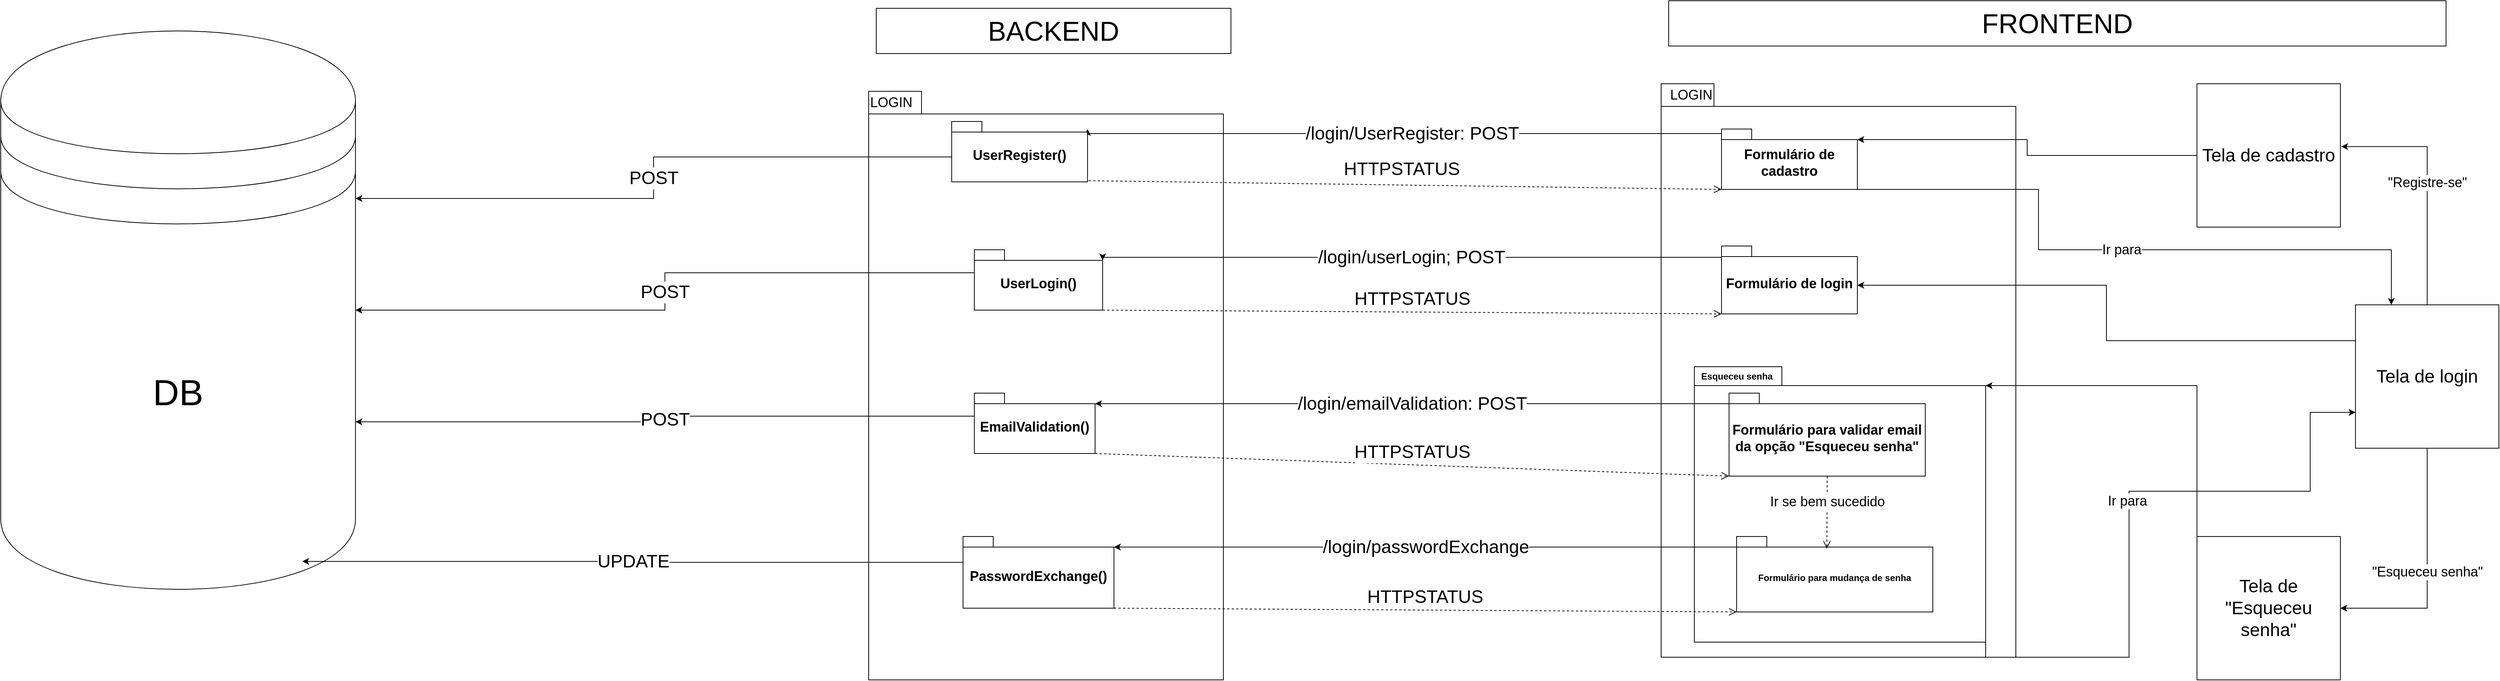 <mxfile version="24.0.6" type="github">
  <diagram name="Page-1" id="b5b7bab2-c9e2-2cf4-8b2a-24fd1a2a6d21">
    <mxGraphModel dx="3204" dy="1483" grid="1" gridSize="10" guides="1" tooltips="1" connect="1" arrows="1" fold="1" page="1" pageScale="1" pageWidth="827" pageHeight="1169" background="none" math="0" shadow="0">
      <root>
        <mxCell id="0" />
        <mxCell id="1" parent="0" />
        <mxCell id="28QVhBkN_ToioN5ZWOhv-20" value="" style="shape=folder;fontStyle=1;spacingTop=10;tabWidth=70;tabHeight=30;tabPosition=left;html=1;whiteSpace=wrap;" vertex="1" parent="1">
          <mxGeometry x="1610" y="240" width="470" height="760" as="geometry" />
        </mxCell>
        <mxCell id="28QVhBkN_ToioN5ZWOhv-70" value="&lt;font style=&quot;font-size: 18px;&quot;&gt;Ir para&amp;nbsp;&lt;/font&gt;" style="edgeStyle=orthogonalEdgeStyle;rounded=0;orthogonalLoop=1;jettySize=auto;html=1;exitX=0;exitY=0;exitDx=386;exitDy=365;exitPerimeter=0;entryX=0;entryY=0.75;entryDx=0;entryDy=0;" edge="1" parent="1" source="28QVhBkN_ToioN5ZWOhv-60" target="28QVhBkN_ToioN5ZWOhv-52">
          <mxGeometry relative="1" as="geometry">
            <Array as="points">
              <mxPoint x="2040" y="1000" />
              <mxPoint x="2230" y="1000" />
              <mxPoint x="2230" y="780" />
              <mxPoint x="2470" y="780" />
              <mxPoint x="2470" y="676" />
            </Array>
          </mxGeometry>
        </mxCell>
        <mxCell id="28QVhBkN_ToioN5ZWOhv-60" value="" style="shape=folder;fontStyle=1;spacingTop=10;tabWidth=116;tabHeight=25;tabPosition=left;html=1;whiteSpace=wrap;" vertex="1" parent="1">
          <mxGeometry x="1654" y="615" width="386" height="365" as="geometry" />
        </mxCell>
        <mxCell id="28QVhBkN_ToioN5ZWOhv-12" value="" style="shape=folder;fontStyle=1;spacingTop=10;tabWidth=70;tabHeight=30;tabPosition=left;html=1;whiteSpace=wrap;verticalAlign=middle;" vertex="1" parent="1">
          <mxGeometry x="560" y="250" width="470" height="780" as="geometry" />
        </mxCell>
        <mxCell id="28QVhBkN_ToioN5ZWOhv-4" value="&lt;font style=&quot;font-size: 48px;&quot;&gt;DB&lt;/font&gt;&lt;div&gt;&lt;br&gt;&lt;/div&gt;" style="shape=datastore;whiteSpace=wrap;html=1;" vertex="1" parent="1">
          <mxGeometry x="-590" y="170" width="470" height="740" as="geometry" />
        </mxCell>
        <mxCell id="28QVhBkN_ToioN5ZWOhv-9" value="&lt;span style=&quot;font-size: 36px;&quot;&gt;BACKEND&lt;/span&gt;" style="rounded=0;whiteSpace=wrap;html=1;" vertex="1" parent="1">
          <mxGeometry x="570" y="140" width="470" height="60" as="geometry" />
        </mxCell>
        <mxCell id="28QVhBkN_ToioN5ZWOhv-11" value="&lt;font style=&quot;font-size: 36px;&quot;&gt;FRONTEND&lt;/font&gt;&lt;span style=&quot;color: rgba(0, 0, 0, 0); font-family: monospace; font-size: 0px; text-align: start; text-wrap: nowrap;&quot;&gt;%3CmxGraphModel%3E%3Croot%3E%3CmxCell%20id%3D%220%22%2F%3E%3CmxCell%20id%3D%221%22%20parent%3D%220%22%2F%3E%3CmxCell%20id%3D%222%22%20value%3D%22%22%20style%3D%22endArrow%3Dnone%3Bhtml%3D1%3Brounded%3D0%3BentryX%3D0.322%3BentryY%3D0.021%3BentryDx%3D0%3BentryDy%3D0%3BentryPerimeter%3D0%3BexitX%3D0.323%3BexitY%3D1.006%3BexitDx%3D0%3BexitDy%3D0%3BexitPerimeter%3D0%3B%22%20edge%3D%221%22%20parent%3D%221%22%3E%3CmxGeometry%20width%3D%2250%22%20height%3D%2250%22%20relative%3D%221%22%20as%3D%22geometry%22%3E%3CmxPoint%20x%3D%22581.45%22%20y%3D%221060.4%22%20as%3D%22sourcePoint%22%2F%3E%3CmxPoint%20x%3D%22580.3%22%20y%3D%22134.5%22%20as%3D%22targetPoint%22%2F%3E%3CArray%20as%3D%22points%22%3E%3CmxPoint%20x%3D%22580%22%20y%3D%22594.76%22%2F%3E%3C%2FArray%3E%3C%2FmxGeometry%3E%3C%2FmxCell%3E%3C%2Froot%3E%3C%2FmxGraphModel%3E&lt;/span&gt;" style="rounded=0;whiteSpace=wrap;html=1;" vertex="1" parent="1">
          <mxGeometry x="1620" y="130" width="1030" height="60" as="geometry" />
        </mxCell>
        <mxCell id="28QVhBkN_ToioN5ZWOhv-14" value="&lt;font style=&quot;font-size: 18px;&quot;&gt;LOGIN&lt;/font&gt;" style="text;html=1;align=center;verticalAlign=middle;whiteSpace=wrap;rounded=0;" vertex="1" parent="1">
          <mxGeometry x="560" y="250" width="60" height="30" as="geometry" />
        </mxCell>
        <mxCell id="28QVhBkN_ToioN5ZWOhv-26" value="&lt;font style=&quot;font-size: 24px;&quot;&gt;POST&lt;/font&gt;" style="edgeStyle=orthogonalEdgeStyle;rounded=0;orthogonalLoop=1;jettySize=auto;html=1;exitX=0;exitY=0;exitDx=0;exitDy=47;exitPerimeter=0;entryX=1;entryY=0.3;entryDx=0;entryDy=0;" edge="1" parent="1" source="28QVhBkN_ToioN5ZWOhv-16" target="28QVhBkN_ToioN5ZWOhv-4">
          <mxGeometry relative="1" as="geometry" />
        </mxCell>
        <mxCell id="28QVhBkN_ToioN5ZWOhv-39" value="&lt;font style=&quot;font-size: 24px;&quot;&gt;POST&lt;/font&gt;" style="edgeStyle=orthogonalEdgeStyle;rounded=0;orthogonalLoop=1;jettySize=auto;html=1;exitX=0;exitY=0;exitDx=0;exitDy=30.5;exitPerimeter=0;entryX=1;entryY=0.5;entryDx=0;entryDy=0;" edge="1" parent="1" source="28QVhBkN_ToioN5ZWOhv-17" target="28QVhBkN_ToioN5ZWOhv-4">
          <mxGeometry relative="1" as="geometry" />
        </mxCell>
        <mxCell id="28QVhBkN_ToioN5ZWOhv-17" value="&lt;font style=&quot;font-size: 18px;&quot;&gt;UserLogin()&lt;/font&gt;" style="shape=folder;fontStyle=1;spacingTop=10;tabWidth=40;tabHeight=14;tabPosition=left;html=1;whiteSpace=wrap;" vertex="1" parent="1">
          <mxGeometry x="700" y="460" width="170" height="80" as="geometry" />
        </mxCell>
        <mxCell id="28QVhBkN_ToioN5ZWOhv-18" value="&lt;span style=&quot;font-size: 18px;&quot;&gt;EmailValidation()&lt;/span&gt;" style="shape=folder;fontStyle=1;spacingTop=10;tabWidth=40;tabHeight=14;tabPosition=left;html=1;whiteSpace=wrap;" vertex="1" parent="1">
          <mxGeometry x="700" y="650" width="160" height="80" as="geometry" />
        </mxCell>
        <mxCell id="28QVhBkN_ToioN5ZWOhv-48" value="&lt;font style=&quot;font-size: 24px;&quot;&gt;UPDATE&lt;/font&gt;" style="edgeStyle=orthogonalEdgeStyle;rounded=0;orthogonalLoop=1;jettySize=auto;html=1;exitX=0;exitY=0;exitDx=0;exitDy=34.25;exitPerimeter=0;entryX=0.85;entryY=0.95;entryDx=0;entryDy=0;entryPerimeter=0;" edge="1" parent="1" source="28QVhBkN_ToioN5ZWOhv-19" target="28QVhBkN_ToioN5ZWOhv-4">
          <mxGeometry relative="1" as="geometry" />
        </mxCell>
        <mxCell id="28QVhBkN_ToioN5ZWOhv-19" value="&lt;font style=&quot;font-size: 18px;&quot;&gt;PasswordExchange()&lt;/font&gt;" style="shape=folder;fontStyle=1;spacingTop=10;tabWidth=40;tabHeight=14;tabPosition=left;html=1;whiteSpace=wrap;" vertex="1" parent="1">
          <mxGeometry x="685" y="840" width="200" height="95" as="geometry" />
        </mxCell>
        <mxCell id="28QVhBkN_ToioN5ZWOhv-21" value="&lt;font style=&quot;font-size: 18px;&quot;&gt;LOGIN&lt;/font&gt;" style="text;html=1;align=center;verticalAlign=middle;whiteSpace=wrap;rounded=0;" vertex="1" parent="1">
          <mxGeometry x="1620" y="240" width="60" height="30" as="geometry" />
        </mxCell>
        <mxCell id="28QVhBkN_ToioN5ZWOhv-69" value="&lt;font style=&quot;font-size: 18px;&quot;&gt;Ir para&lt;/font&gt;" style="edgeStyle=orthogonalEdgeStyle;rounded=0;orthogonalLoop=1;jettySize=auto;html=1;exitX=0;exitY=0;exitDx=180;exitDy=80;exitPerimeter=0;entryX=0.25;entryY=0;entryDx=0;entryDy=0;" edge="1" parent="1" source="28QVhBkN_ToioN5ZWOhv-22" target="28QVhBkN_ToioN5ZWOhv-52">
          <mxGeometry x="-0.001" relative="1" as="geometry">
            <Array as="points">
              <mxPoint x="2110" y="380" />
              <mxPoint x="2110" y="460" />
              <mxPoint x="2578" y="460" />
            </Array>
            <mxPoint as="offset" />
          </mxGeometry>
        </mxCell>
        <mxCell id="28QVhBkN_ToioN5ZWOhv-22" value="&lt;font style=&quot;font-size: 18px;&quot;&gt;Formulário de cadastro&lt;/font&gt;" style="shape=folder;fontStyle=1;spacingTop=10;tabWidth=40;tabHeight=14;tabPosition=left;html=1;whiteSpace=wrap;" vertex="1" parent="1">
          <mxGeometry x="1690" y="300" width="180" height="80" as="geometry" />
        </mxCell>
        <mxCell id="28QVhBkN_ToioN5ZWOhv-30" value="&lt;font style=&quot;font-size: 24px;&quot;&gt;HTTPSTATUS&lt;/font&gt;" style="html=1;verticalAlign=bottom;endArrow=open;dashed=1;endSize=8;curved=0;rounded=0;exitX=0.941;exitY=0.979;exitDx=0;exitDy=0;exitPerimeter=0;entryX=0;entryY=0;entryDx=0;entryDy=80;entryPerimeter=0;" edge="1" parent="1" source="28QVhBkN_ToioN5ZWOhv-16" target="28QVhBkN_ToioN5ZWOhv-22">
          <mxGeometry x="0.0" y="4" relative="1" as="geometry">
            <mxPoint x="1260" y="480" as="sourcePoint" />
            <mxPoint x="1180" y="480" as="targetPoint" />
            <mxPoint x="1" as="offset" />
          </mxGeometry>
        </mxCell>
        <mxCell id="28QVhBkN_ToioN5ZWOhv-31" value="&lt;font style=&quot;font-size: 18px;&quot;&gt;Formulário de login&lt;/font&gt;" style="shape=folder;fontStyle=1;spacingTop=10;tabWidth=40;tabHeight=14;tabPosition=left;html=1;whiteSpace=wrap;" vertex="1" parent="1">
          <mxGeometry x="1690" y="455" width="180" height="90" as="geometry" />
        </mxCell>
        <mxCell id="28QVhBkN_ToioN5ZWOhv-33" value="&lt;font style=&quot;font-size: 24px;&quot;&gt;/login/userLogin; POST&lt;/font&gt;" style="edgeStyle=orthogonalEdgeStyle;rounded=0;orthogonalLoop=1;jettySize=auto;html=1;exitX=0;exitY=0;exitDx=0;exitDy=14;exitPerimeter=0;entryX=0;entryY=0;entryDx=170;entryDy=14;entryPerimeter=0;" edge="1" parent="1" source="28QVhBkN_ToioN5ZWOhv-31" target="28QVhBkN_ToioN5ZWOhv-17">
          <mxGeometry relative="1" as="geometry">
            <mxPoint x="1690.0" y="490" as="sourcePoint" />
            <mxPoint x="1090" y="480" as="targetPoint" />
            <Array as="points">
              <mxPoint x="870" y="470" />
            </Array>
          </mxGeometry>
        </mxCell>
        <mxCell id="28QVhBkN_ToioN5ZWOhv-36" value="&lt;font style=&quot;font-size: 24px;&quot;&gt;/login/UserRegister: POST&lt;/font&gt;" style="edgeStyle=orthogonalEdgeStyle;rounded=0;orthogonalLoop=1;jettySize=auto;html=1;entryX=0;entryY=0;entryDx=180;entryDy=14;entryPerimeter=0;" edge="1" parent="1">
          <mxGeometry x="-0.021" relative="1" as="geometry">
            <mxPoint x="1690" y="313" as="sourcePoint" />
            <mxPoint x="850" y="300" as="targetPoint" />
            <Array as="points">
              <mxPoint x="1690" y="306" />
              <mxPoint x="850" y="306" />
            </Array>
            <mxPoint as="offset" />
          </mxGeometry>
        </mxCell>
        <mxCell id="28QVhBkN_ToioN5ZWOhv-16" value="&lt;font style=&quot;font-size: 18px;&quot;&gt;UserRegister()&lt;/font&gt;" style="shape=folder;fontStyle=1;spacingTop=10;tabWidth=40;tabHeight=14;tabPosition=left;html=1;whiteSpace=wrap;" vertex="1" parent="1">
          <mxGeometry x="670" y="290" width="180" height="80" as="geometry" />
        </mxCell>
        <mxCell id="28QVhBkN_ToioN5ZWOhv-40" value="&lt;font style=&quot;font-size: 24px;&quot;&gt;HTTPSTATUS&lt;/font&gt;" style="html=1;verticalAlign=bottom;endArrow=open;dashed=1;endSize=8;curved=0;rounded=0;exitX=0;exitY=0;exitDx=170;exitDy=80;exitPerimeter=0;entryX=0;entryY=0;entryDx=0;entryDy=90;entryPerimeter=0;" edge="1" parent="1" source="28QVhBkN_ToioN5ZWOhv-17" target="28QVhBkN_ToioN5ZWOhv-31">
          <mxGeometry relative="1" as="geometry">
            <mxPoint x="1380" y="570" as="sourcePoint" />
            <mxPoint x="1300" y="570" as="targetPoint" />
          </mxGeometry>
        </mxCell>
        <mxCell id="28QVhBkN_ToioN5ZWOhv-41" value="&lt;font style=&quot;font-size: 18px;&quot;&gt;Formulário para validar email da opção &quot;Esqueceu senha&quot;&lt;/font&gt;" style="shape=folder;fontStyle=1;spacingTop=10;tabWidth=40;tabHeight=14;tabPosition=left;html=1;whiteSpace=wrap;" vertex="1" parent="1">
          <mxGeometry x="1700" y="650" width="260" height="110" as="geometry" />
        </mxCell>
        <mxCell id="28QVhBkN_ToioN5ZWOhv-42" value="&lt;font style=&quot;font-size: 24px;&quot;&gt;/login/emailValidation: POST&lt;/font&gt;" style="edgeStyle=orthogonalEdgeStyle;rounded=0;orthogonalLoop=1;jettySize=auto;html=1;exitX=0;exitY=0;exitDx=0;exitDy=14;exitPerimeter=0;entryX=0;entryY=0;entryDx=160;entryDy=14;entryPerimeter=0;" edge="1" parent="1" source="28QVhBkN_ToioN5ZWOhv-41" target="28QVhBkN_ToioN5ZWOhv-18">
          <mxGeometry relative="1" as="geometry" />
        </mxCell>
        <mxCell id="28QVhBkN_ToioN5ZWOhv-43" value="&lt;font style=&quot;font-size: 24px;&quot;&gt;POST&lt;/font&gt;" style="edgeStyle=orthogonalEdgeStyle;rounded=0;orthogonalLoop=1;jettySize=auto;html=1;exitX=0;exitY=0;exitDx=0;exitDy=30.5;exitPerimeter=0;entryX=1;entryY=0.7;entryDx=0;entryDy=0;" edge="1" parent="1" source="28QVhBkN_ToioN5ZWOhv-18" target="28QVhBkN_ToioN5ZWOhv-4">
          <mxGeometry relative="1" as="geometry" />
        </mxCell>
        <mxCell id="28QVhBkN_ToioN5ZWOhv-44" value="&lt;font style=&quot;font-size: 24px;&quot;&gt;HTTPSTATUS&lt;/font&gt;" style="html=1;verticalAlign=bottom;endArrow=open;dashed=1;endSize=8;curved=0;rounded=0;exitX=0;exitY=0;exitDx=160;exitDy=80;exitPerimeter=0;entryX=0;entryY=0;entryDx=0;entryDy=110;entryPerimeter=0;" edge="1" parent="1" source="28QVhBkN_ToioN5ZWOhv-18" target="28QVhBkN_ToioN5ZWOhv-41">
          <mxGeometry relative="1" as="geometry">
            <mxPoint x="1210" y="710" as="sourcePoint" />
            <mxPoint x="1130" y="710" as="targetPoint" />
          </mxGeometry>
        </mxCell>
        <mxCell id="28QVhBkN_ToioN5ZWOhv-45" value="Formulário para mudança de senha" style="shape=folder;fontStyle=1;spacingTop=10;tabWidth=40;tabHeight=14;tabPosition=left;html=1;whiteSpace=wrap;" vertex="1" parent="1">
          <mxGeometry x="1710" y="840" width="260" height="100" as="geometry" />
        </mxCell>
        <mxCell id="28QVhBkN_ToioN5ZWOhv-46" value="&lt;font style=&quot;font-size: 18px;&quot;&gt;Ir se bem sucedido&lt;/font&gt;" style="html=1;verticalAlign=bottom;endArrow=open;dashed=1;endSize=8;curved=0;rounded=0;exitX=0.5;exitY=1;exitDx=0;exitDy=0;exitPerimeter=0;entryX=0.46;entryY=0.161;entryDx=0;entryDy=0;entryPerimeter=0;" edge="1" parent="1" source="28QVhBkN_ToioN5ZWOhv-41" target="28QVhBkN_ToioN5ZWOhv-45">
          <mxGeometry relative="1" as="geometry">
            <mxPoint x="1740" y="750" as="sourcePoint" />
            <mxPoint x="1660" y="750" as="targetPoint" />
          </mxGeometry>
        </mxCell>
        <mxCell id="28QVhBkN_ToioN5ZWOhv-47" value="&lt;font style=&quot;font-size: 24px;&quot;&gt;/login/passwordExchange&lt;/font&gt;" style="edgeStyle=orthogonalEdgeStyle;rounded=0;orthogonalLoop=1;jettySize=auto;html=1;exitX=0;exitY=0;exitDx=0;exitDy=14;exitPerimeter=0;entryX=0;entryY=0;entryDx=200;entryDy=14;entryPerimeter=0;" edge="1" parent="1" source="28QVhBkN_ToioN5ZWOhv-45" target="28QVhBkN_ToioN5ZWOhv-19">
          <mxGeometry relative="1" as="geometry" />
        </mxCell>
        <mxCell id="28QVhBkN_ToioN5ZWOhv-49" value="&lt;font style=&quot;font-size: 24px;&quot;&gt;HTTPSTATUS&lt;/font&gt;" style="html=1;verticalAlign=bottom;endArrow=open;dashed=1;endSize=8;curved=0;rounded=0;exitX=0;exitY=0;exitDx=200;exitDy=95;exitPerimeter=0;entryX=0;entryY=0;entryDx=0;entryDy=100;entryPerimeter=0;" edge="1" parent="1" source="28QVhBkN_ToioN5ZWOhv-19" target="28QVhBkN_ToioN5ZWOhv-45">
          <mxGeometry relative="1" as="geometry">
            <mxPoint x="1320" y="810" as="sourcePoint" />
            <mxPoint x="1240" y="810" as="targetPoint" />
          </mxGeometry>
        </mxCell>
        <mxCell id="28QVhBkN_ToioN5ZWOhv-67" value="&lt;font style=&quot;font-size: 18px;&quot;&gt;&quot;Esqueceu senha&quot;&lt;/font&gt;" style="edgeStyle=orthogonalEdgeStyle;rounded=0;orthogonalLoop=1;jettySize=auto;html=1;exitX=0.5;exitY=1;exitDx=0;exitDy=0;entryX=1;entryY=0.5;entryDx=0;entryDy=0;" edge="1" parent="1" source="28QVhBkN_ToioN5ZWOhv-52" target="28QVhBkN_ToioN5ZWOhv-66">
          <mxGeometry relative="1" as="geometry" />
        </mxCell>
        <mxCell id="28QVhBkN_ToioN5ZWOhv-52" value="&lt;font style=&quot;font-size: 24px;&quot;&gt;Tela de login&lt;/font&gt;" style="whiteSpace=wrap;html=1;aspect=fixed;" vertex="1" parent="1">
          <mxGeometry x="2530" y="533" width="190" height="190" as="geometry" />
        </mxCell>
        <mxCell id="28QVhBkN_ToioN5ZWOhv-54" style="edgeStyle=orthogonalEdgeStyle;rounded=0;orthogonalLoop=1;jettySize=auto;html=1;exitX=0;exitY=0.25;exitDx=0;exitDy=0;entryX=0;entryY=0;entryDx=180;entryDy=52;entryPerimeter=0;" edge="1" parent="1" source="28QVhBkN_ToioN5ZWOhv-52" target="28QVhBkN_ToioN5ZWOhv-31">
          <mxGeometry relative="1" as="geometry" />
        </mxCell>
        <mxCell id="28QVhBkN_ToioN5ZWOhv-61" value="Esqueceu senha" style="text;align=center;fontStyle=1;verticalAlign=middle;spacingLeft=3;spacingRight=3;strokeColor=none;rotatable=0;points=[[0,0.5],[1,0.5]];portConstraint=eastwest;html=1;" vertex="1" parent="1">
          <mxGeometry x="1670" y="615" width="80" height="26" as="geometry" />
        </mxCell>
        <mxCell id="28QVhBkN_ToioN5ZWOhv-63" value="&lt;font style=&quot;font-size: 24px;&quot;&gt;Tela de cadastro&lt;/font&gt;" style="whiteSpace=wrap;html=1;aspect=fixed;" vertex="1" parent="1">
          <mxGeometry x="2320" y="240" width="190" height="190" as="geometry" />
        </mxCell>
        <mxCell id="28QVhBkN_ToioN5ZWOhv-64" value="&lt;font style=&quot;font-size: 18px;&quot;&gt;&quot;Registre-se&quot;&lt;/font&gt;" style="edgeStyle=orthogonalEdgeStyle;rounded=0;orthogonalLoop=1;jettySize=auto;html=1;exitX=0.5;exitY=0;exitDx=0;exitDy=0;entryX=1.006;entryY=0.438;entryDx=0;entryDy=0;entryPerimeter=0;" edge="1" parent="1" source="28QVhBkN_ToioN5ZWOhv-52" target="28QVhBkN_ToioN5ZWOhv-63">
          <mxGeometry relative="1" as="geometry">
            <Array as="points">
              <mxPoint x="2625" y="323" />
            </Array>
          </mxGeometry>
        </mxCell>
        <mxCell id="28QVhBkN_ToioN5ZWOhv-65" style="edgeStyle=orthogonalEdgeStyle;rounded=0;orthogonalLoop=1;jettySize=auto;html=1;exitX=0;exitY=0.5;exitDx=0;exitDy=0;entryX=0;entryY=0;entryDx=180;entryDy=14;entryPerimeter=0;" edge="1" parent="1" source="28QVhBkN_ToioN5ZWOhv-63" target="28QVhBkN_ToioN5ZWOhv-22">
          <mxGeometry relative="1" as="geometry" />
        </mxCell>
        <mxCell id="28QVhBkN_ToioN5ZWOhv-66" value="&lt;font style=&quot;font-size: 24px;&quot;&gt;Tela de &quot;Esqueceu senha&quot;&lt;/font&gt;" style="whiteSpace=wrap;html=1;aspect=fixed;" vertex="1" parent="1">
          <mxGeometry x="2320" y="840" width="190" height="190" as="geometry" />
        </mxCell>
        <mxCell id="28QVhBkN_ToioN5ZWOhv-68" style="edgeStyle=orthogonalEdgeStyle;rounded=0;orthogonalLoop=1;jettySize=auto;html=1;exitX=0;exitY=0;exitDx=0;exitDy=0;entryX=0;entryY=0;entryDx=386;entryDy=25;entryPerimeter=0;" edge="1" parent="1" source="28QVhBkN_ToioN5ZWOhv-66" target="28QVhBkN_ToioN5ZWOhv-60">
          <mxGeometry relative="1" as="geometry" />
        </mxCell>
      </root>
    </mxGraphModel>
  </diagram>
</mxfile>
